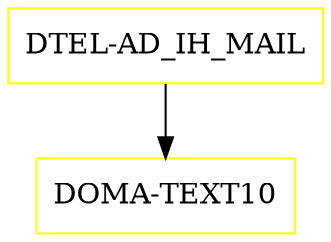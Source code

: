 digraph G {
  "DTEL-AD_IH_MAIL" [shape=box,color=yellow];
  "DOMA-TEXT10" [shape=box,color=yellow,URL="./DOMA_TEXT10.html"];
  "DTEL-AD_IH_MAIL" -> "DOMA-TEXT10";
}

